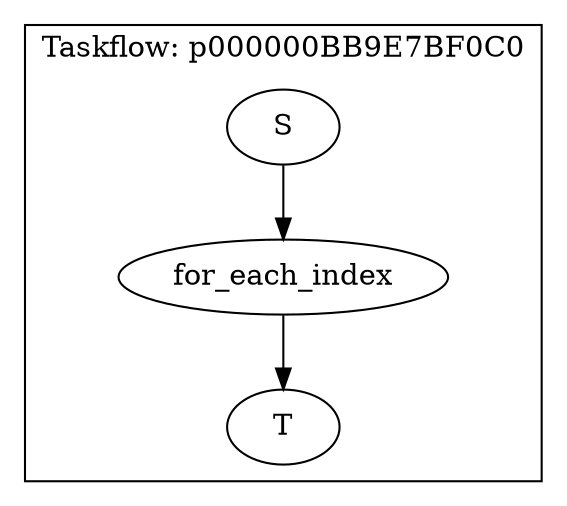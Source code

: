 digraph Taskflow {
subgraph cluster_p000000BB9E7BF140 {
label="Taskflow: p000000BB9E7BF0C0";
p000002264DDC9AF0[label="for_each_index" ];
p000002264DDC9AF0 -> p000002264DDC9740;
p000002264DDC67D0[label="S" ];
p000002264DDC67D0 -> p000002264DDC9AF0;
p000002264DDC9740[label="T" ];
}
}
